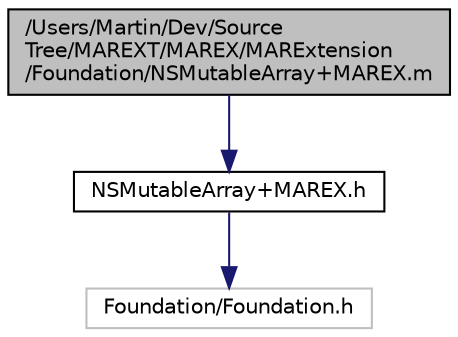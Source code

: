 digraph "/Users/Martin/Dev/SourceTree/MAREXT/MAREX/MARExtension/Foundation/NSMutableArray+MAREX.m"
{
  edge [fontname="Helvetica",fontsize="10",labelfontname="Helvetica",labelfontsize="10"];
  node [fontname="Helvetica",fontsize="10",shape=record];
  Node0 [label="/Users/Martin/Dev/Source\lTree/MAREXT/MAREX/MARExtension\l/Foundation/NSMutableArray+MAREX.m",height=0.2,width=0.4,color="black", fillcolor="grey75", style="filled", fontcolor="black"];
  Node0 -> Node1 [color="midnightblue",fontsize="10",style="solid",fontname="Helvetica"];
  Node1 [label="NSMutableArray+MAREX.h",height=0.2,width=0.4,color="black", fillcolor="white", style="filled",URL="$_n_s_mutable_array_09_m_a_r_e_x_8h.html"];
  Node1 -> Node2 [color="midnightblue",fontsize="10",style="solid",fontname="Helvetica"];
  Node2 [label="Foundation/Foundation.h",height=0.2,width=0.4,color="grey75", fillcolor="white", style="filled"];
}
